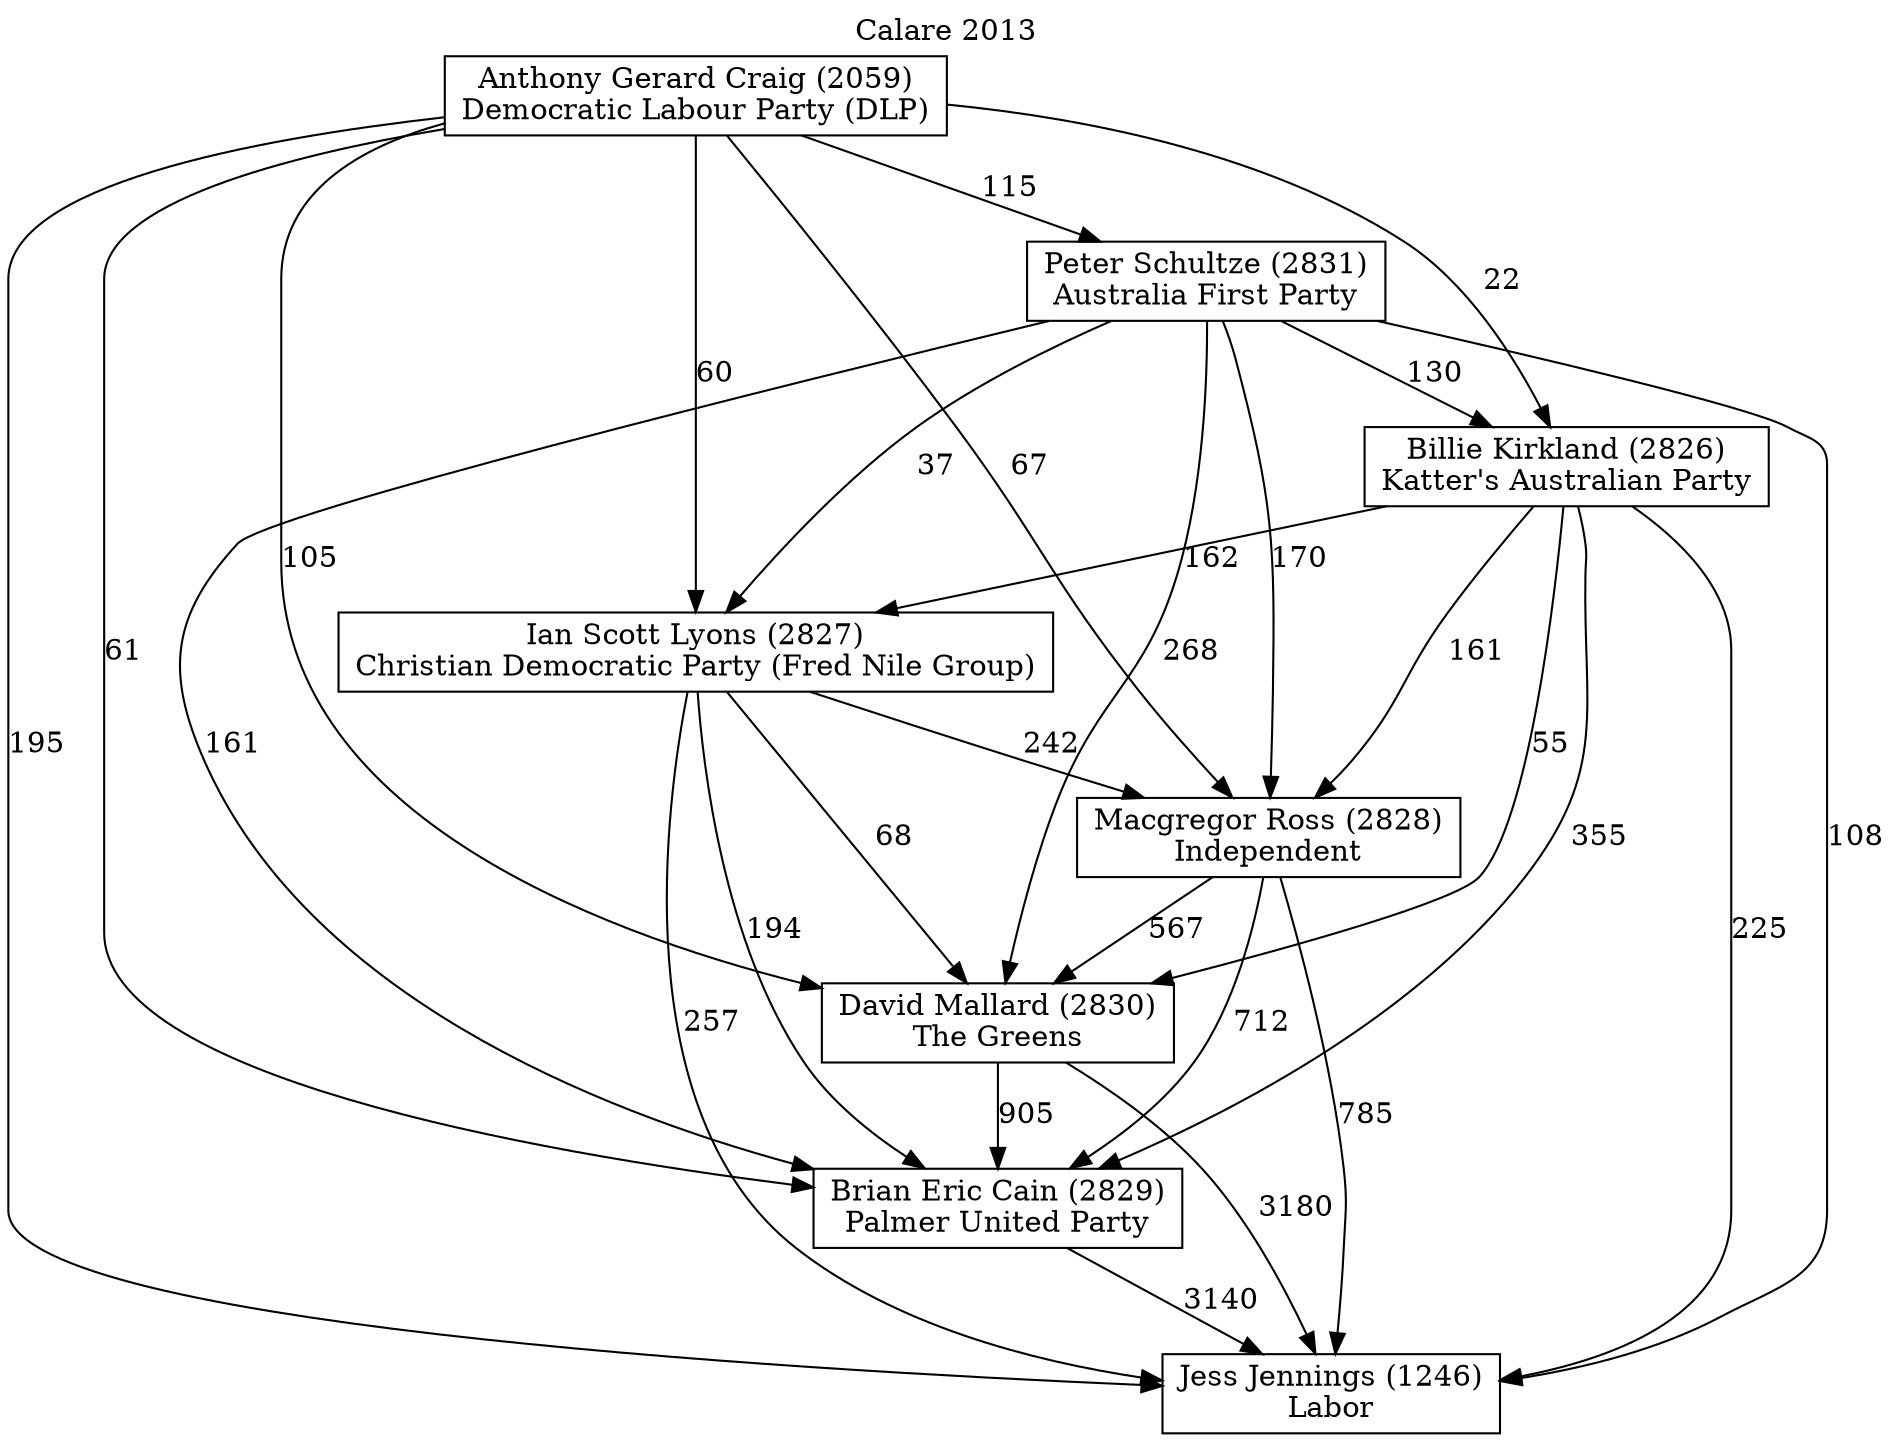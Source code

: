// House preference flow
digraph "Jess Jennings (1246)_Calare_2013" {
	graph [label="Calare 2013" labelloc=t mclimit=10]
	node [shape=box]
	"Anthony Gerard Craig (2059)" [label="Anthony Gerard Craig (2059)
Democratic Labour Party (DLP)"]
	"Billie Kirkland (2826)" [label="Billie Kirkland (2826)
Katter's Australian Party"]
	"Brian Eric Cain (2829)" [label="Brian Eric Cain (2829)
Palmer United Party"]
	"David Mallard (2830)" [label="David Mallard (2830)
The Greens"]
	"Ian Scott Lyons (2827)" [label="Ian Scott Lyons (2827)
Christian Democratic Party (Fred Nile Group)"]
	"Jess Jennings (1246)" [label="Jess Jennings (1246)
Labor"]
	"Macgregor Ross (2828)" [label="Macgregor Ross (2828)
Independent"]
	"Peter Schultze (2831)" [label="Peter Schultze (2831)
Australia First Party"]
	"Anthony Gerard Craig (2059)" -> "Billie Kirkland (2826)" [label=22]
	"Anthony Gerard Craig (2059)" -> "Brian Eric Cain (2829)" [label=61]
	"Anthony Gerard Craig (2059)" -> "David Mallard (2830)" [label=105]
	"Anthony Gerard Craig (2059)" -> "Ian Scott Lyons (2827)" [label=60]
	"Anthony Gerard Craig (2059)" -> "Jess Jennings (1246)" [label=195]
	"Anthony Gerard Craig (2059)" -> "Macgregor Ross (2828)" [label=67]
	"Anthony Gerard Craig (2059)" -> "Peter Schultze (2831)" [label=115]
	"Billie Kirkland (2826)" -> "Brian Eric Cain (2829)" [label=355]
	"Billie Kirkland (2826)" -> "David Mallard (2830)" [label=55]
	"Billie Kirkland (2826)" -> "Ian Scott Lyons (2827)" [label=162]
	"Billie Kirkland (2826)" -> "Jess Jennings (1246)" [label=225]
	"Billie Kirkland (2826)" -> "Macgregor Ross (2828)" [label=161]
	"Brian Eric Cain (2829)" -> "Jess Jennings (1246)" [label=3140]
	"David Mallard (2830)" -> "Brian Eric Cain (2829)" [label=905]
	"David Mallard (2830)" -> "Jess Jennings (1246)" [label=3180]
	"Ian Scott Lyons (2827)" -> "Brian Eric Cain (2829)" [label=194]
	"Ian Scott Lyons (2827)" -> "David Mallard (2830)" [label=68]
	"Ian Scott Lyons (2827)" -> "Jess Jennings (1246)" [label=257]
	"Ian Scott Lyons (2827)" -> "Macgregor Ross (2828)" [label=242]
	"Macgregor Ross (2828)" -> "Brian Eric Cain (2829)" [label=712]
	"Macgregor Ross (2828)" -> "David Mallard (2830)" [label=567]
	"Macgregor Ross (2828)" -> "Jess Jennings (1246)" [label=785]
	"Peter Schultze (2831)" -> "Billie Kirkland (2826)" [label=130]
	"Peter Schultze (2831)" -> "Brian Eric Cain (2829)" [label=161]
	"Peter Schultze (2831)" -> "David Mallard (2830)" [label=268]
	"Peter Schultze (2831)" -> "Ian Scott Lyons (2827)" [label=37]
	"Peter Schultze (2831)" -> "Jess Jennings (1246)" [label=108]
	"Peter Schultze (2831)" -> "Macgregor Ross (2828)" [label=170]
}
